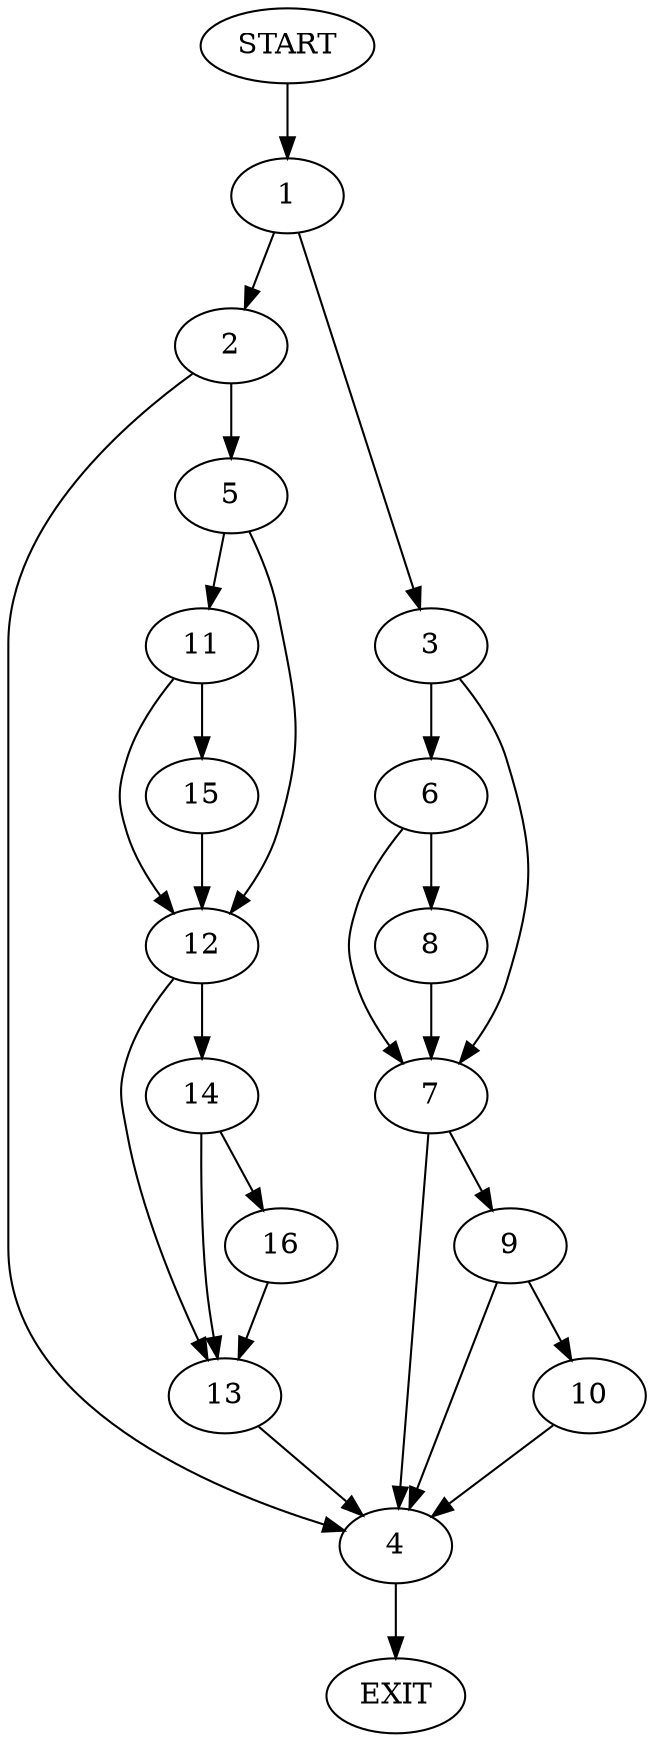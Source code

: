 digraph {
0 [label="START"]
17 [label="EXIT"]
0 -> 1
1 -> 2
1 -> 3
2 -> 4
2 -> 5
3 -> 6
3 -> 7
6 -> 8
6 -> 7
7 -> 4
7 -> 9
8 -> 7
9 -> 10
9 -> 4
4 -> 17
10 -> 4
5 -> 11
5 -> 12
12 -> 13
12 -> 14
11 -> 15
11 -> 12
15 -> 12
14 -> 16
14 -> 13
13 -> 4
16 -> 13
}
